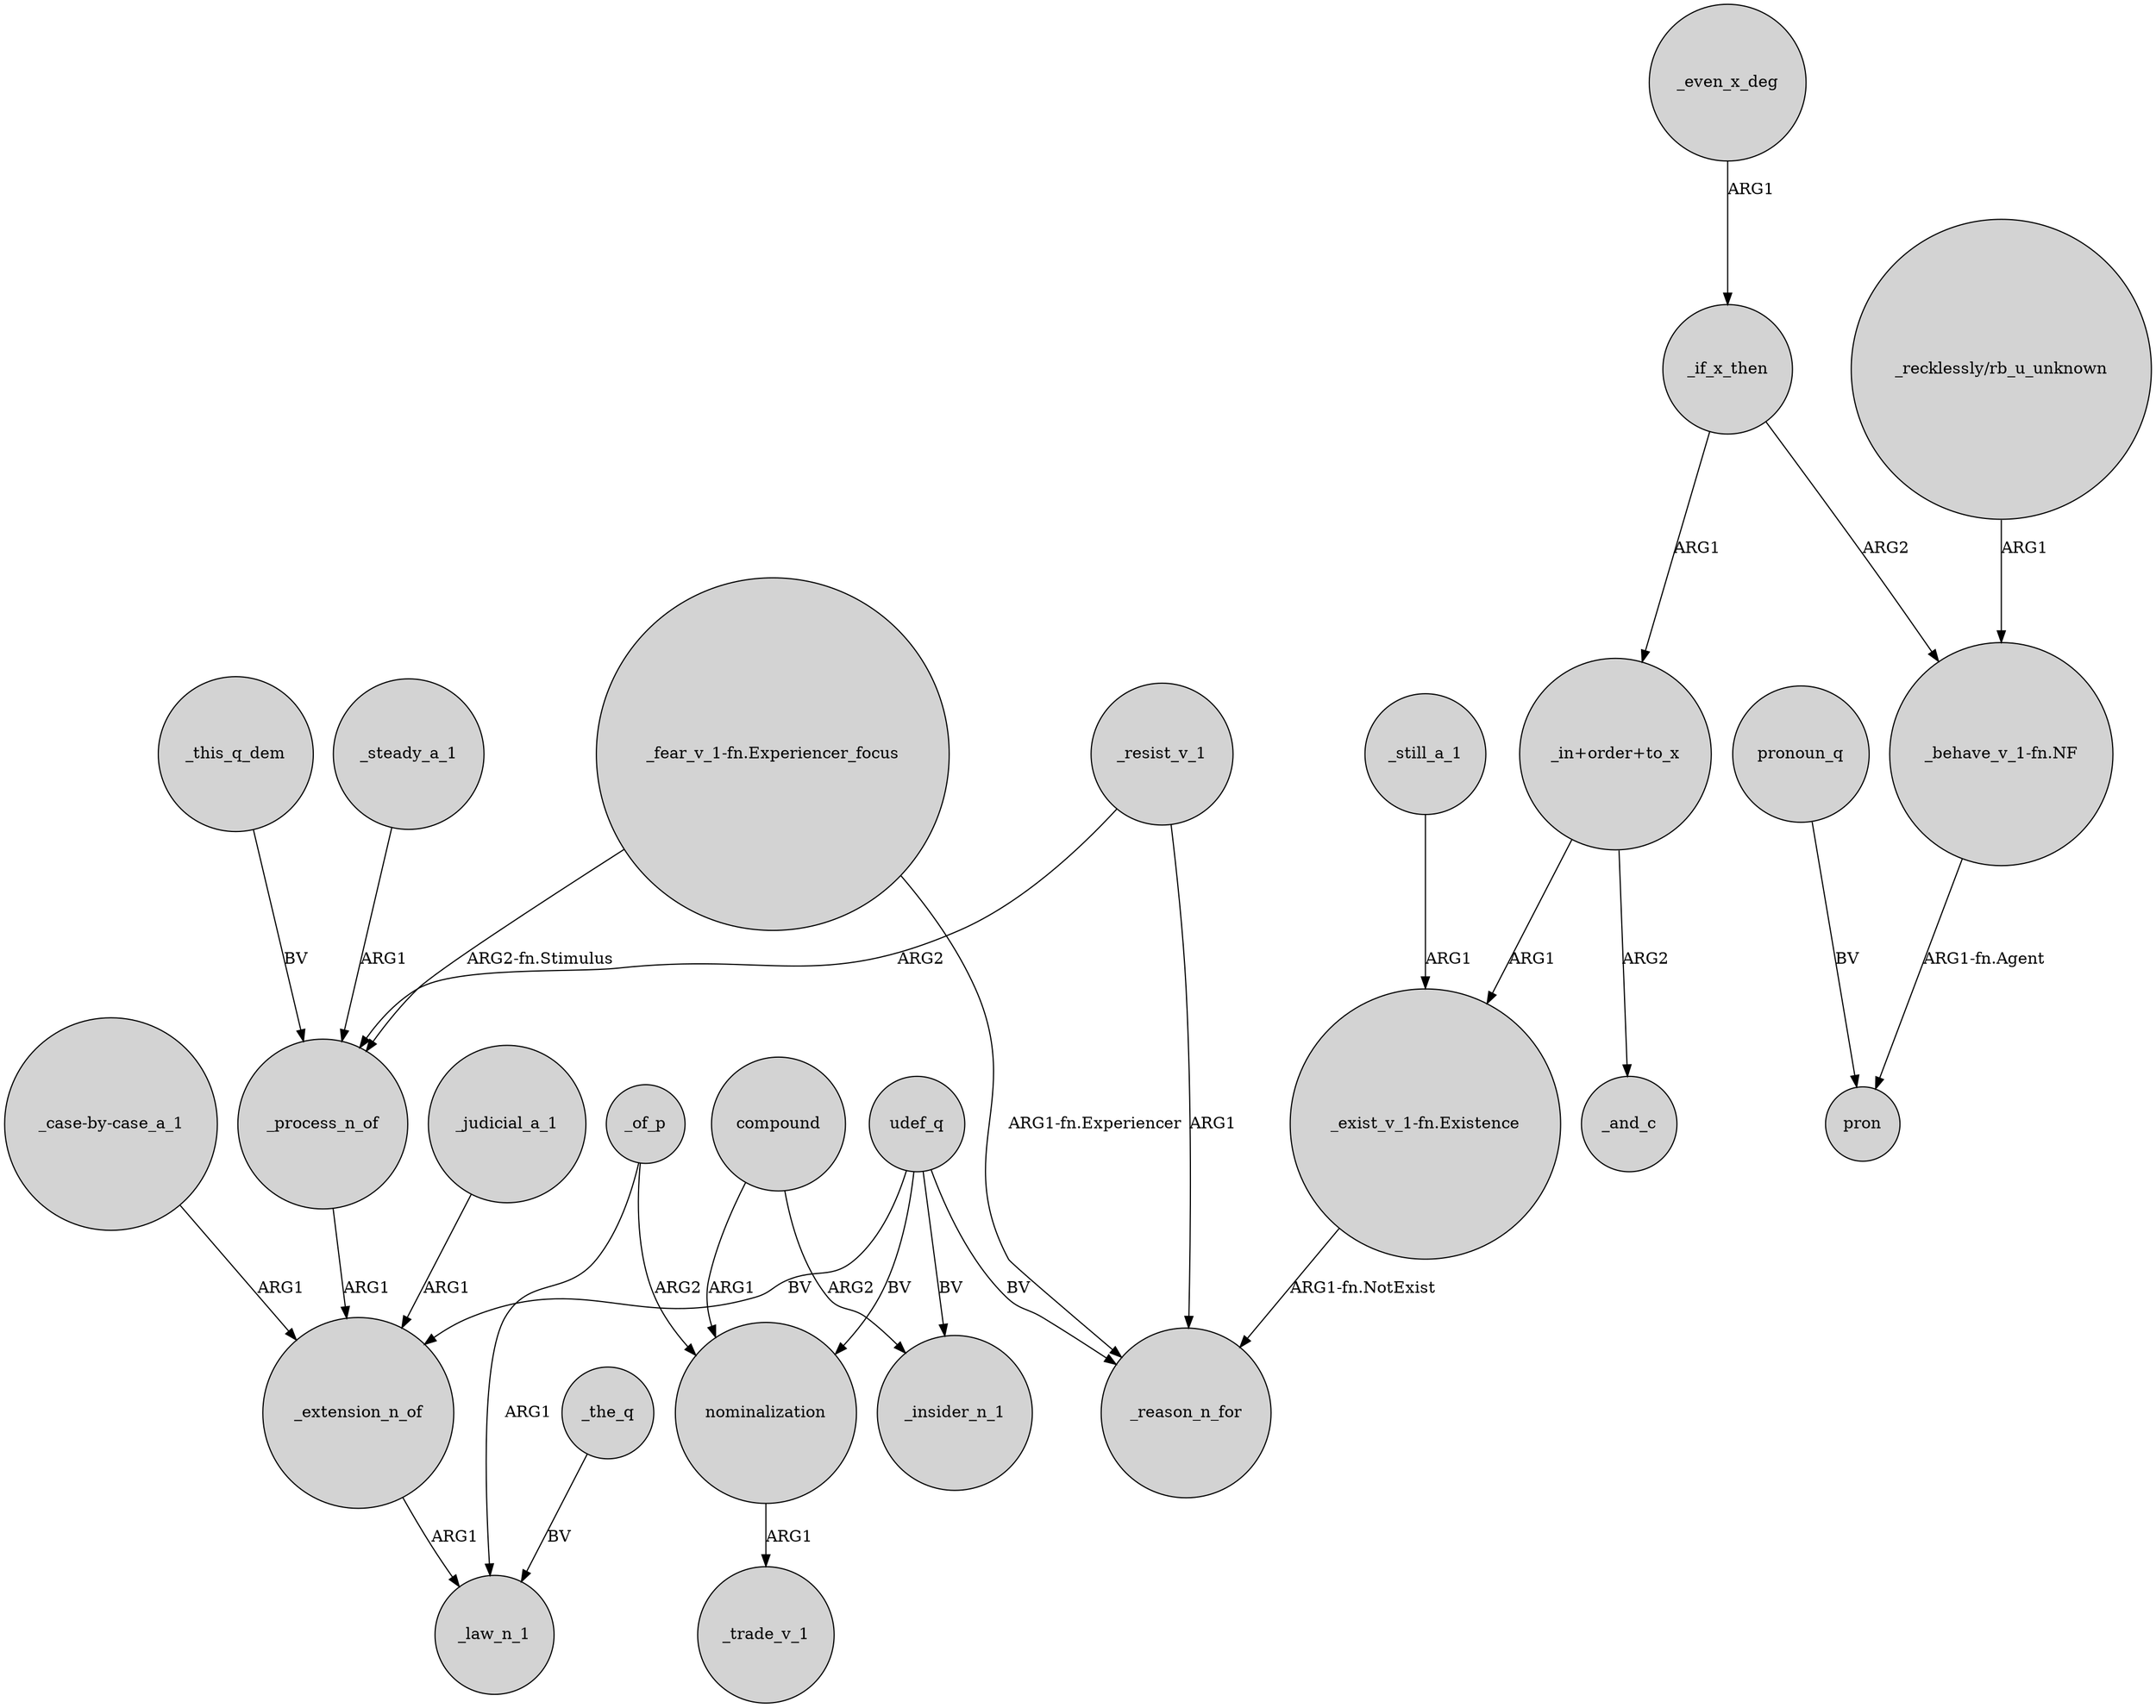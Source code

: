 digraph {
	node [shape=circle style=filled]
	_extension_n_of -> _law_n_1 [label=ARG1]
	_still_a_1 -> "_exist_v_1-fn.Existence" [label=ARG1]
	udef_q -> _reason_n_for [label=BV]
	_even_x_deg -> _if_x_then [label=ARG1]
	compound -> _insider_n_1 [label=ARG2]
	udef_q -> _insider_n_1 [label=BV]
	_this_q_dem -> _process_n_of [label=BV]
	nominalization -> _trade_v_1 [label=ARG1]
	"_in+order+to_x" -> "_exist_v_1-fn.Existence" [label=ARG1]
	"_exist_v_1-fn.Existence" -> _reason_n_for [label="ARG1-fn.NotExist"]
	"_behave_v_1-fn.NF" -> pron [label="ARG1-fn.Agent"]
	_of_p -> _law_n_1 [label=ARG1]
	_process_n_of -> _extension_n_of [label=ARG1]
	pronoun_q -> pron [label=BV]
	"_case-by-case_a_1" -> _extension_n_of [label=ARG1]
	_resist_v_1 -> _process_n_of [label=ARG2]
	_of_p -> nominalization [label=ARG2]
	"_fear_v_1-fn.Experiencer_focus" -> _process_n_of [label="ARG2-fn.Stimulus"]
	_the_q -> _law_n_1 [label=BV]
	_steady_a_1 -> _process_n_of [label=ARG1]
	_resist_v_1 -> _reason_n_for [label=ARG1]
	udef_q -> nominalization [label=BV]
	"_in+order+to_x" -> _and_c [label=ARG2]
	"_recklessly/rb_u_unknown" -> "_behave_v_1-fn.NF" [label=ARG1]
	_if_x_then -> "_in+order+to_x" [label=ARG1]
	_if_x_then -> "_behave_v_1-fn.NF" [label=ARG2]
	compound -> nominalization [label=ARG1]
	"_fear_v_1-fn.Experiencer_focus" -> _reason_n_for [label="ARG1-fn.Experiencer"]
	_judicial_a_1 -> _extension_n_of [label=ARG1]
	udef_q -> _extension_n_of [label=BV]
}
